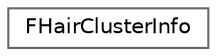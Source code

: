 digraph "Graphical Class Hierarchy"
{
 // INTERACTIVE_SVG=YES
 // LATEX_PDF_SIZE
  bgcolor="transparent";
  edge [fontname=Helvetica,fontsize=10,labelfontname=Helvetica,labelfontsize=10];
  node [fontname=Helvetica,fontsize=10,shape=box,height=0.2,width=0.4];
  rankdir="LR";
  Node0 [id="Node000000",label="FHairClusterInfo",height=0.2,width=0.4,color="grey40", fillcolor="white", style="filled",URL="$dd/db9/structFHairClusterInfo.html",tooltip=" "];
}

